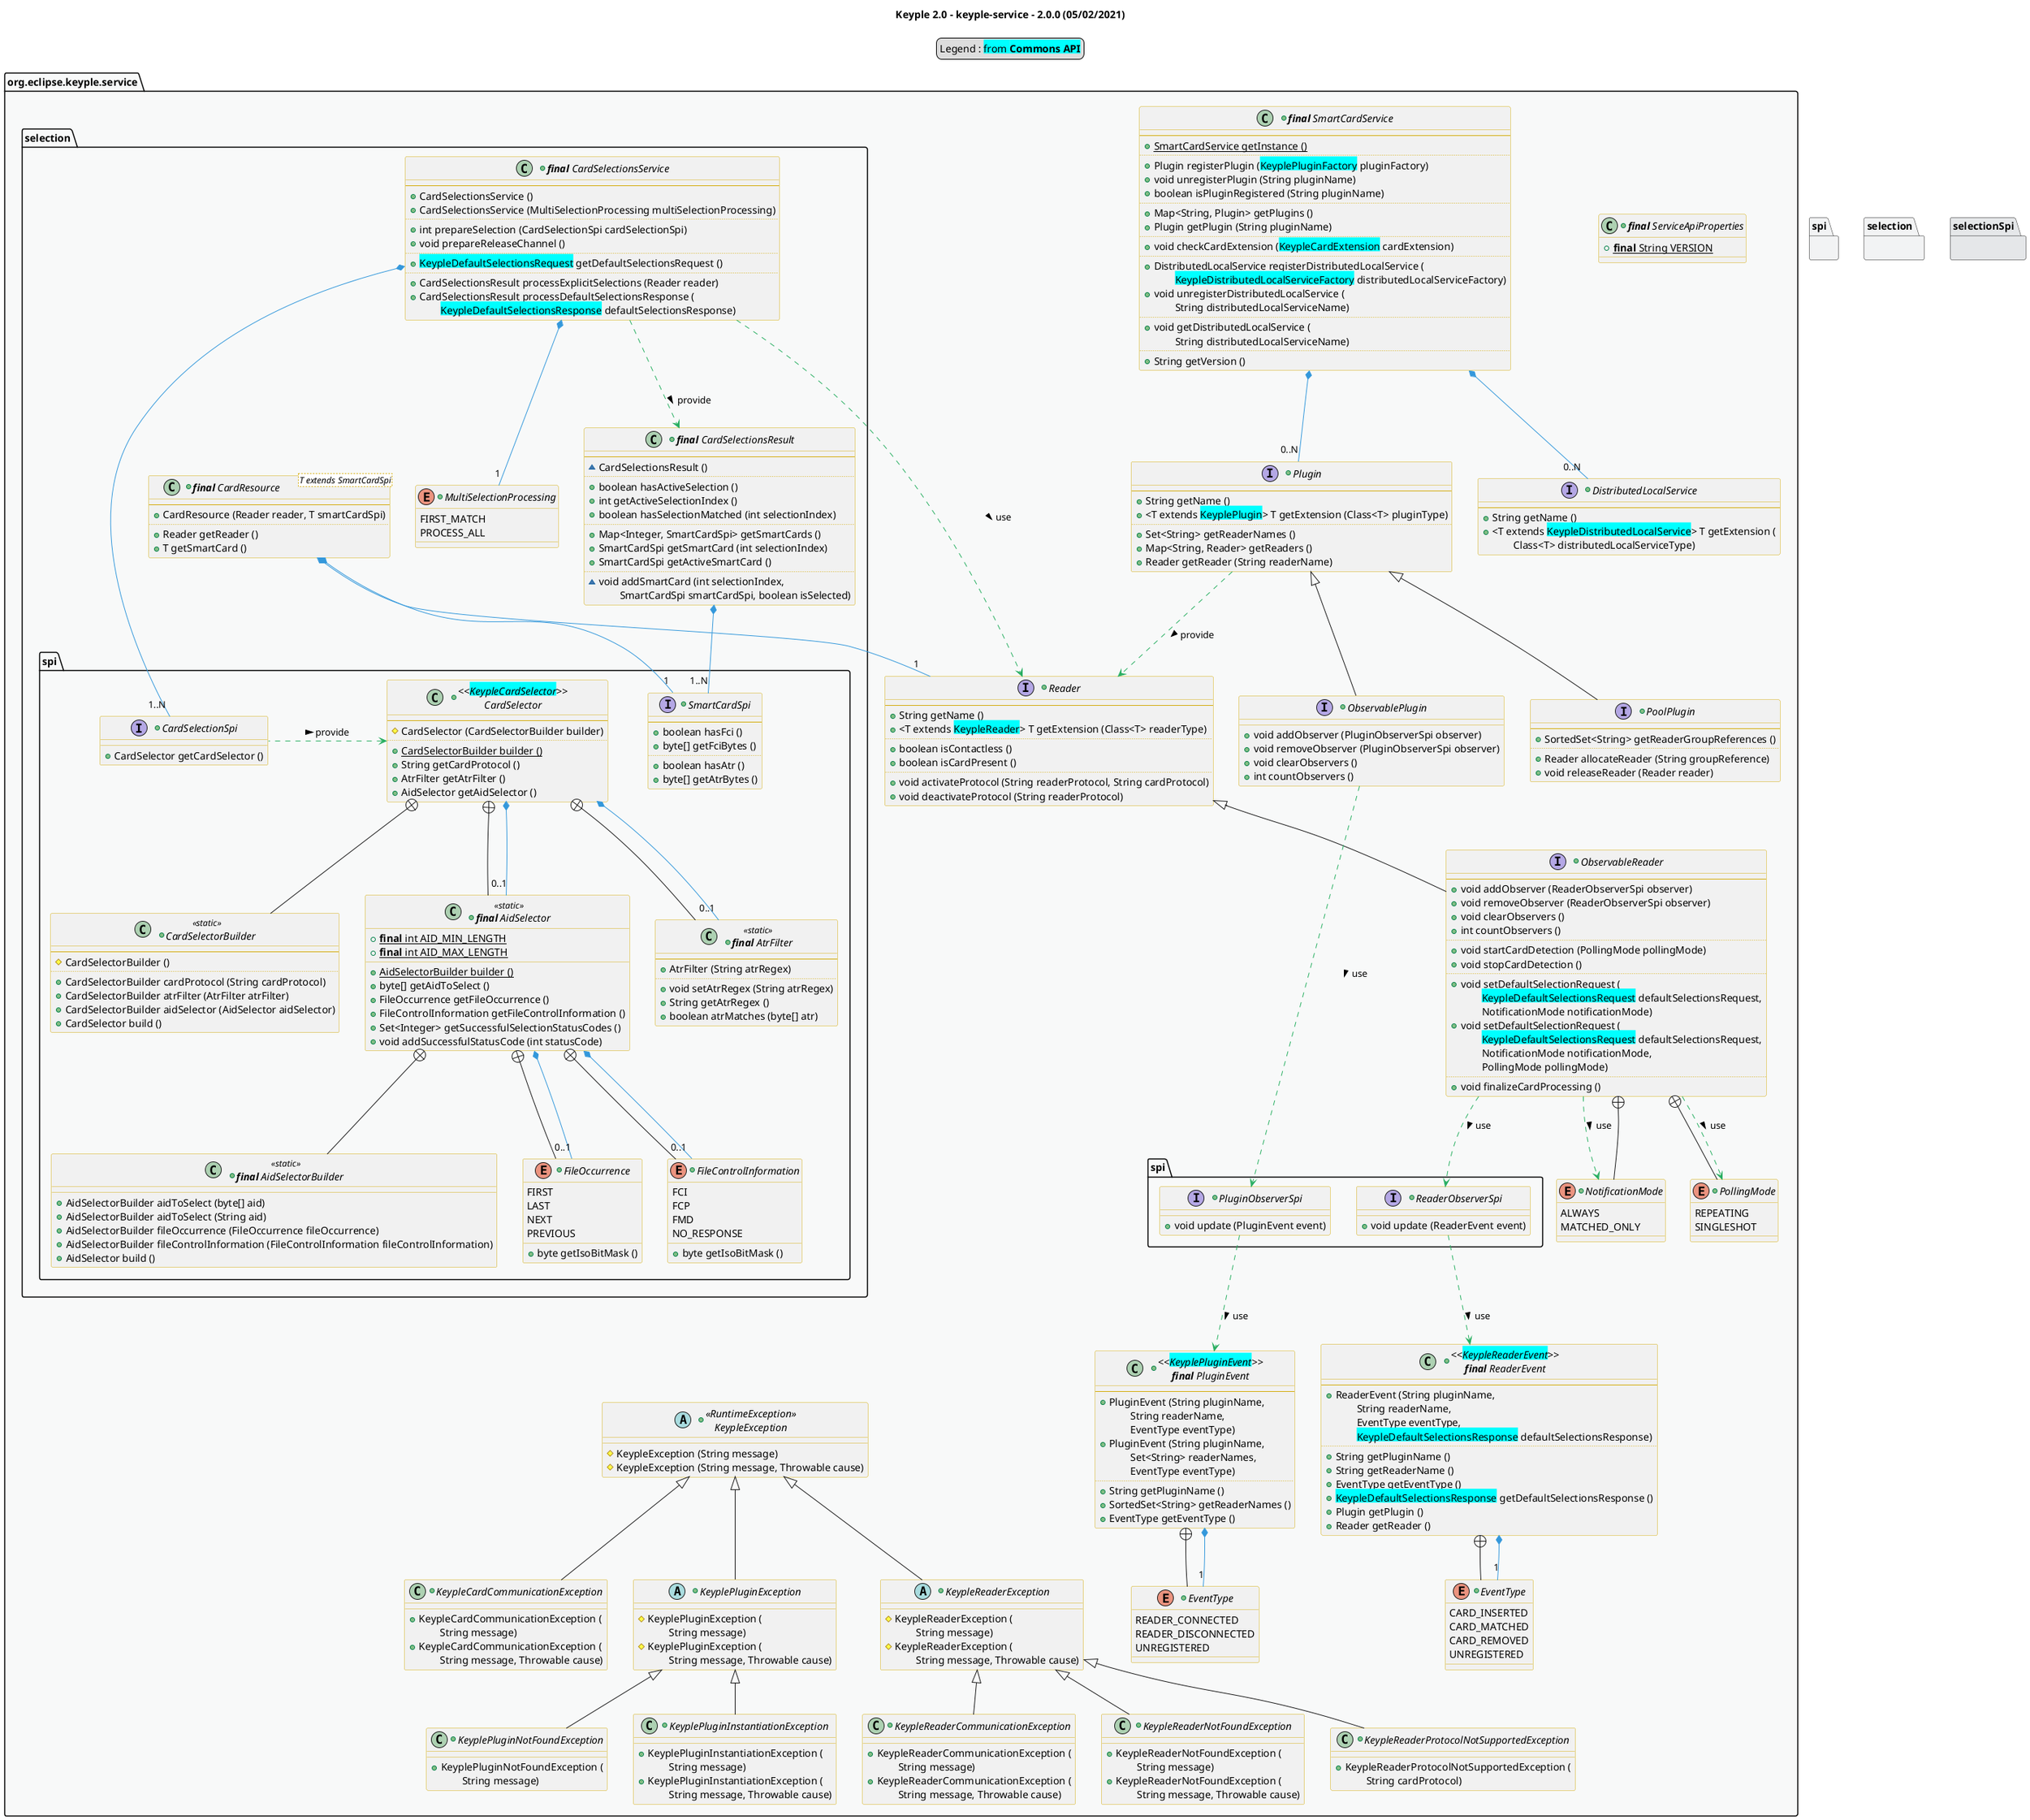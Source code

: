 @startuml
title
    Keyple 2.0 - keyple-service - 2.0.0 (05/02/2021)
end title

' == THEME ==

'Couleurs issues de : https://htmlcolorcodes.com/fr/tableau-de-couleur/tableau-de-couleur-design-plat/
!define C_GREY1 F8F9F9
!define C_GREY2 F2F3F4
!define C_GREY3 E5E7E9
!define C_GREY4 D7DBDD
!define C_GREY5 CACFD2
!define C_GREY6 BDC3C7
!define C_LINK 3498DB
!define C_USE 27AE60

skinparam Shadowing false
skinparam ClassFontStyle italic
skinparam ClassBorderColor #D4AC0D
skinparam stereotypeABorderColor #A9DCDF
skinparam stereotypeIBorderColor #B4A7E5
skinparam stereotypeCBorderColor #ADD1B2
skinparam stereotypeEBorderColor #EB93DF
' Red
skinparam ClassBackgroundColor<<red>> #FDEDEC
skinparam ClassBorderColor<<red>> #E74C3C
hide <<red>> stereotype
' Purple
skinparam ClassBackgroundColor<<purple>> #F4ECF7
skinparam ClassBorderColor<<purple>> #8E44AD
hide <<purple>> stereotype
' blue
skinparam ClassBackgroundColor<<blue>> #EBF5FB
skinparam ClassBorderColor<<blue>> #3498DB
hide <<blue>> stereotype
' Green
skinparam ClassBackgroundColor<<green>> #E9F7EF
skinparam ClassBorderColor<<green>> #27AE60
hide <<green>> stereotype
' Grey
skinparam ClassBackgroundColor<<grey>> #EAECEE
skinparam ClassBorderColor<<grey>> #2C3E50
hide <<grey>> stereotype

' == CONTENT ==

legend top
    Legend : <back:cyan>from **Commons API**</back>
end legend

package "org.eclipse.keyple.service" as service {
    ' SPI
    package spi {
        +interface PluginObserverSpi {
            +void update (PluginEvent event)
        }
        +interface ReaderObserverSpi {
            +void update (ReaderEvent event)
        }
    }
    ' SERVICE
    together {
        +class "**final** ServiceApiProperties" as ApiProperties {
            +{static} **final** String VERSION
        }
        +class "**final** SmartCardService" as SmartCardService {
            --
            +{static} SmartCardService getInstance ()
            ..
            +Plugin registerPlugin (<back:cyan>KeyplePluginFactory</back> pluginFactory)
            +void unregisterPlugin (String pluginName)
            +boolean isPluginRegistered (String pluginName)
            ..
            +Map<String, Plugin> getPlugins ()
            +Plugin getPlugin (String pluginName)
            ..
            +void checkCardExtension (<back:cyan>KeypleCardExtension</back> cardExtension)
            ..
            +DistributedLocalService registerDistributedLocalService (
                \t<back:cyan>KeypleDistributedLocalServiceFactory</back> distributedLocalServiceFactory)
            +void unregisterDistributedLocalService (
                \tString distributedLocalServiceName)
            ..
            +void getDistributedLocalService (
                \tString distributedLocalServiceName)
            ..
            +String getVersion ()
        }
        +interface Plugin {
            --
            +String getName ()
            +<T extends <back:cyan>KeyplePlugin</back>> T getExtension (Class<T> pluginType)
            ..
            +Set<String> getReaderNames ()
            +Map<String, Reader> getReaders ()
            +Reader getReader (String readerName)
        }
        +interface DistributedLocalService {
            --
            +String getName ()
            +<T extends <back:cyan>KeypleDistributedLocalService</back>> T getExtension (
                \tClass<T> distributedLocalServiceType)
        }
        +interface ObservablePlugin extends Plugin {
            +void addObserver (PluginObserverSpi observer)
            +void removeObserver (PluginObserverSpi observer)
            +void clearObservers ()
            +int countObservers ()
        }
        +interface PoolPlugin extends Plugin {
            --
            +SortedSet<String> getReaderGroupReferences ()
            ..
            +Reader allocateReader (String groupReference)
            +void releaseReader (Reader reader)
        }
        +interface Reader {
            --
            +String getName ()
            +<T extends <back:cyan>KeypleReader</back>> T getExtension (Class<T> readerType)
            ..
            +boolean isContactless ()
            +boolean isCardPresent ()
            ..
            +void activateProtocol (String readerProtocol, String cardProtocol)
            +void deactivateProtocol (String readerProtocol)
        }
        +interface ObservableReader extends Reader {
            --
            +void addObserver (ReaderObserverSpi observer)
            +void removeObserver (ReaderObserverSpi observer)
            +void clearObservers ()
            +int countObservers ()
            ..
            +void startCardDetection (PollingMode pollingMode)
            +void stopCardDetection ()
            ..
            +void setDefaultSelectionRequest (
                \t<back:cyan>KeypleDefaultSelectionsRequest</back> defaultSelectionsRequest,
                \tNotificationMode notificationMode)
            +void setDefaultSelectionRequest (
                \t<back:cyan>KeypleDefaultSelectionsRequest</back> defaultSelectionsRequest,
                \tNotificationMode notificationMode,
                \tPollingMode pollingMode)
            ..
            +void finalizeCardProcessing ()
        }
    }
    +enum NotificationMode {
        ALWAYS
        MATCHED_ONLY
    }
    +enum PollingMode {
        REPEATING
        SINGLESHOT
    }
    +class "<<<back:cyan>KeyplePluginEvent</back>>>\n**final** PluginEvent" as PluginEvent {
        --
        +PluginEvent (String pluginName,
            \tString readerName,
            \tEventType eventType)
        +PluginEvent (String pluginName,
            \tSet<String> readerNames,
            \tEventType eventType)
        ..
        +String getPluginName ()
        +SortedSet<String> getReaderNames ()
        +EventType getEventType ()
    }
    +enum "EventType" as PluginEventType {
        READER_CONNECTED
        READER_DISCONNECTED
        UNREGISTERED
    }
    +class "<<<back:cyan>KeypleReaderEvent</back>>>\n**final** ReaderEvent" as ReaderEvent {
        --
        +ReaderEvent (String pluginName,
            \tString readerName,
            \tEventType eventType,
            \t<back:cyan>KeypleDefaultSelectionsResponse</back> defaultSelectionsResponse)
        ..
        +String getPluginName ()
        +String getReaderName ()
        +EventType getEventType ()
        +<back:cyan>KeypleDefaultSelectionsResponse</back> getDefaultSelectionsResponse ()
        +Plugin getPlugin ()
        +Reader getReader ()
    }
    +enum "EventType" as ReaderEventType {
        CARD_INSERTED
        CARD_MATCHED
        CARD_REMOVED
        UNREGISTERED
    }
    ' SELECTION
    package selection {
        +class "**final** CardSelectionsService" as CardSelectionsService {
            --
            +CardSelectionsService ()
            +CardSelectionsService (MultiSelectionProcessing multiSelectionProcessing)
            ..
            +int prepareSelection (CardSelectionSpi cardSelectionSpi)
            +void prepareReleaseChannel ()
            ..
            +<back:cyan>KeypleDefaultSelectionsRequest</back> getDefaultSelectionsRequest ()
            ..
            +CardSelectionsResult processExplicitSelections (Reader reader)
            +CardSelectionsResult processDefaultSelectionsResponse (
                \t<back:cyan>KeypleDefaultSelectionsResponse</back> defaultSelectionsResponse)
        }
        +enum MultiSelectionProcessing {
            FIRST_MATCH
            PROCESS_ALL
        }
        package "spi" as selectionSpi {
            +interface CardSelectionSpi {
                +CardSelector getCardSelector ()
            }
            +interface SmartCardSpi {
                --
                +boolean hasFci ()
                +byte[] getFciBytes ()
                ..
                +boolean hasAtr ()
                +byte[] getAtrBytes ()
            }
            +class "<<<back:cyan>KeypleCardSelector</back>>>\nCardSelector" as CardSelector {
                --
                #CardSelector (CardSelectorBuilder builder)
                ..
                +{static} CardSelectorBuilder builder ()
                +String getCardProtocol ()
                +AtrFilter getAtrFilter ()
                +AidSelector getAidSelector ()
            }
            +class CardSelectorBuilder <<static>> {
                --
                #CardSelectorBuilder ()
                ..
                +CardSelectorBuilder cardProtocol (String cardProtocol)
                +CardSelectorBuilder atrFilter (AtrFilter atrFilter)
                +CardSelectorBuilder aidSelector (AidSelector aidSelector)
                +CardSelector build ()
            }
            +class "**final** AidSelector" as AidSelector <<static>> {
                +{static} **final** int AID_MIN_LENGTH
                +{static} **final** int AID_MAX_LENGTH
                +{static} AidSelectorBuilder builder ()
                +byte[] getAidToSelect ()
                +FileOccurrence getFileOccurrence ()
                +FileControlInformation getFileControlInformation ()
                +Set<Integer> getSuccessfulSelectionStatusCodes ()
                +void addSuccessfulStatusCode (int statusCode)
            }
            +class "**final** AidSelectorBuilder" as AidSelectorBuilder <<static>> {
                +AidSelectorBuilder aidToSelect (byte[] aid)
                +AidSelectorBuilder aidToSelect (String aid)
                +AidSelectorBuilder fileOccurrence (FileOccurrence fileOccurrence)
                +AidSelectorBuilder fileControlInformation (FileControlInformation fileControlInformation)
                +AidSelector build ()
            }
            +enum FileOccurrence {
                FIRST
                LAST
                NEXT
                PREVIOUS
                +byte getIsoBitMask ()
            }
            +enum FileControlInformation {
                FCI
                FCP
                FMD
                NO_RESPONSE
                +byte getIsoBitMask ()
            }
            +class "**final** AtrFilter" as AtrFilter <<static>> {
                --
                +AtrFilter (String atrRegex)
                ..
                +void setAtrRegex (String atrRegex)
                +String getAtrRegex ()
                +boolean atrMatches (byte[] atr)
            }
        }
        +class "**final** CardSelectionsResult" as CardSelectionsResult {
            --
            ~CardSelectionsResult ()
            ..
            +boolean hasActiveSelection ()
            +int getActiveSelectionIndex ()
            +boolean hasSelectionMatched (int selectionIndex)
            ..
            +Map<Integer, SmartCardSpi> getSmartCards ()
            +SmartCardSpi getSmartCard (int selectionIndex)
            +SmartCardSpi getActiveSmartCard ()
            ..
            ~void addSmartCard (int selectionIndex,
                \tSmartCardSpi smartCardSpi, boolean isSelected)
        }
        +class "**final** CardResource" as CardResource<T extends SmartCardSpi> {
            --
            +CardResource (Reader reader, T smartCardSpi)
            ..
            +Reader getReader ()
            +T getSmartCard ()
        }
    }
    ' EXCEPTIONS
    +abstract class "<<RuntimeException>>\nKeypleException" as KeypleException {
        #KeypleException (String message)
        #KeypleException (String message, Throwable cause)
    }
    +abstract class KeyplePluginException extends KeypleException {
        #KeyplePluginException (
            \tString message)
        #KeyplePluginException (
            \tString message, Throwable cause)
    }
    +class KeyplePluginInstantiationException extends KeyplePluginException {
        +KeyplePluginInstantiationException (
            \tString message)
        +KeyplePluginInstantiationException (
            \tString message, Throwable cause)
    }
    +class KeyplePluginNotFoundException extends KeyplePluginException {
        +KeyplePluginNotFoundException (
            \tString message)
    }
    +abstract class KeypleReaderException extends KeypleException {
        #KeypleReaderException (
            \tString message)
        #KeypleReaderException (
            \tString message, Throwable cause)
    }
    +class KeypleReaderCommunicationException extends KeypleReaderException {
        +KeypleReaderCommunicationException (
            \tString message)
        +KeypleReaderCommunicationException (
            \tString message, Throwable cause)
    }
    +class KeypleReaderNotFoundException extends KeypleReaderException {
        +KeypleReaderNotFoundException (
            \tString message)
        +KeypleReaderNotFoundException (
            \tString message, Throwable cause)
    }
    +class KeypleReaderProtocolNotSupportedException extends KeypleReaderException {
        +KeypleReaderProtocolNotSupportedException (
            \tString cardProtocol)
    }
    +class KeypleCardCommunicationException extends KeypleException {
        +KeypleCardCommunicationException (
            \tString message)
        +KeypleCardCommunicationException (
            \tString message, Throwable cause)
    }
}

' Associations
'LocalServiceClient ..> RemoteServiceParameters #C_USE : use >

SmartCardService *-- "0..N" Plugin #C_LINK
SmartCardService *-- "0..N" DistributedLocalService #C_LINK

PluginEvent +-- PluginEventType
PluginEvent *-- "1" PluginEventType #C_LINK

ObservableReader +-- NotificationMode
ObservableReader ..> NotificationMode #C_USE : use >
ObservableReader +-- PollingMode
ObservableReader ..> PollingMode #C_USE : use >

ReaderEvent +-- ReaderEventType
ReaderEvent *-- "1" ReaderEventType #C_LINK

CardSelectionsService *-- "1" MultiSelectionProcessing #C_LINK
CardSelectionsService *-- "1..N" CardSelectionSpi #C_LINK

CardSelectionsResult *-- "1..N" SmartCardSpi #C_LINK

CardResource *-- "1" SmartCardSpi #C_LINK
CardResource *-- "1" Reader #C_LINK

CardSelector +-- CardSelectorBuilder
CardSelector +-- AtrFilter
CardSelector *-- "0..1" AtrFilter #C_LINK
CardSelector +-- AidSelector
CardSelector *-- "0..1" AidSelector #C_LINK

AidSelector +-- AidSelectorBuilder
AidSelector +-- FileOccurrence
AidSelector *-- "0..1" FileOccurrence  #C_LINK
AidSelector +-- FileControlInformation
AidSelector *-- "0..1" FileControlInformation  #C_LINK


Plugin ..> Reader #C_USE : provide >

CardSelectionsService ..> Reader #C_USE : use >
CardSelectionsService ..> CardSelectionsResult #C_USE : provide >


ObservablePlugin ..> PluginObserverSpi #C_USE : use >

PluginObserverSpi ..> PluginEvent #C_USE : use >

ObservableReader ..> ReaderObserverSpi #C_USE : use >

ReaderObserverSpi ..> ReaderEvent #C_USE : use >

CardSelectionSpi .left.> CardSelector #C_USE : provide >

' == LAYOUT ==

FileControlInformation -[hidden]- KeypleException

' == STYLE ==

package service #C_GREY1 {}
package spi #C_GREY2 {}
package selection #C_GREY2 {}
package selectionSpi #C_GREY3 {}

@enduml